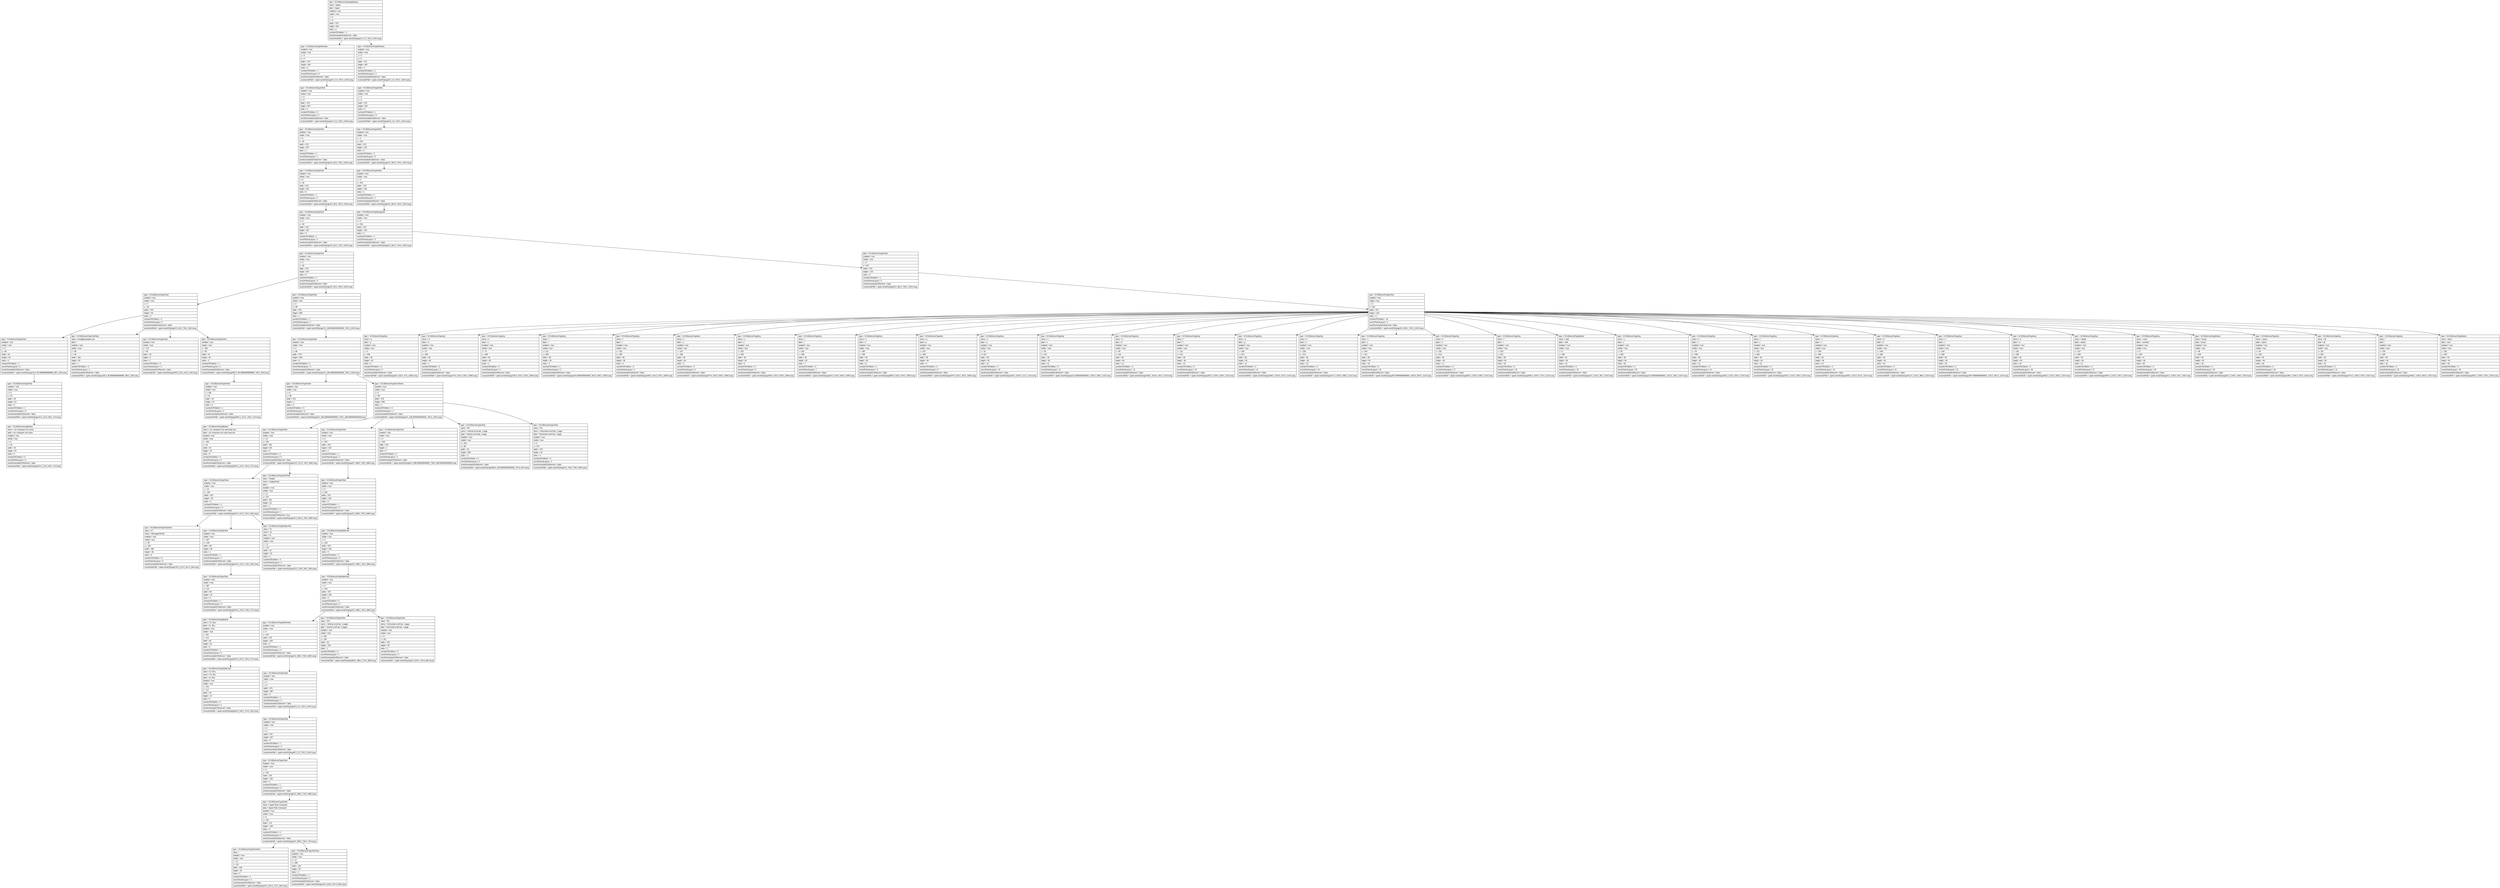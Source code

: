 digraph Layout {

	node [shape=record fontname=Arial];

	0	[label="{type = XCUIElementTypeApplication\l|name = Spark\l|label = Spark\l|enabled = true\l|visible = true\l|x = 0\l|y = 0\l|width = 375\l|height = 667\l|index = 0\l|numberOfChildren = 3\l|eventGeneratedOnElement = false \l|screenshotPath = spark-send/S2/pngs/0.0_0.0_750.0_1334.0.png\l}"]
	1	[label="{type = XCUIElementTypeWindow\l|enabled = true\l|visible = true\l|x = 0\l|y = 0\l|width = 375\l|height = 667\l|index = 0\l|numberOfChildren = 1\l|numInParentLayout = 0\l|eventGeneratedOnElement = false \l|screenshotPath = spark-send/S2/pngs/0.0_0.0_750.0_1334.0.png\l}"]
	2	[label="{type = XCUIElementTypeWindow\l|enabled = true\l|visible = true\l|x = 0\l|y = 0\l|width = 375\l|height = 667\l|index = 2\l|numberOfChildren = 1\l|numInParentLayout = 2\l|eventGeneratedOnElement = false \l|screenshotPath = spark-send/S2/pngs/0.0_0.0_750.0_1334.0.png\l}"]
	3	[label="{type = XCUIElementTypeOther\l|enabled = true\l|visible = true\l|x = 0\l|y = 0\l|width = 375\l|height = 667\l|index = 0\l|numberOfChildren = 2\l|numInParentLayout = 0\l|eventGeneratedOnElement = false \l|screenshotPath = spark-send/S2/pngs/0.0_0.0_750.0_1334.0.png\l}"]
	4	[label="{type = XCUIElementTypeOther\l|enabled = true\l|visible = true\l|x = 0\l|y = 0\l|width = 375\l|height = 667\l|index = 0\l|numberOfChildren = 1\l|numInParentLayout = 0\l|eventGeneratedOnElement = false \l|screenshotPath = spark-send/S2/pngs/0.0_0.0_750.0_1334.0.png\l}"]
	5	[label="{type = XCUIElementTypeOther\l|enabled = true\l|visible = true\l|x = 0\l|y = 40\l|width = 375\l|height = 627\l|index = 1\l|numberOfChildren = 1\l|numInParentLayout = 1\l|eventGeneratedOnElement = false \l|screenshotPath = spark-send/S2/pngs/0.0_80.0_750.0_1334.0.png\l}"]
	6	[label="{type = XCUIElementTypeOther\l|enabled = true\l|visible = true\l|x = 0\l|y = 451\l|width = 375\l|height = 216\l|index = 0\l|numberOfChildren = 2\l|numInParentLayout = 0\l|eventGeneratedOnElement = false \l|screenshotPath = spark-send/S2/pngs/0.0_902.0_750.0_1334.0.png\l}"]
	7	[label="{type = XCUIElementTypeOther\l|enabled = true\l|visible = true\l|x = 0\l|y = 40\l|width = 375\l|height = 627\l|index = 0\l|numberOfChildren = 1\l|numInParentLayout = 0\l|eventGeneratedOnElement = false \l|screenshotPath = spark-send/S2/pngs/0.0_80.0_750.0_1334.0.png\l}"]
	8	[label="{type = XCUIElementTypeOther\l|enabled = true\l|visible = true\l|x = 0\l|y = 451\l|width = 375\l|height = 216\l|index = 1\l|numberOfChildren = 1\l|numInParentLayout = 1\l|eventGeneratedOnElement = false \l|screenshotPath = spark-send/S2/pngs/0.0_902.0_750.0_1334.0.png\l}"]
	9	[label="{type = XCUIElementTypeOther\l|enabled = true\l|visible = true\l|x = 0\l|y = 40\l|width = 375\l|height = 627\l|index = 0\l|numberOfChildren = 1\l|numInParentLayout = 0\l|eventGeneratedOnElement = false \l|screenshotPath = spark-send/S2/pngs/0.0_80.0_750.0_1334.0.png\l}"]
	10	[label="{type = XCUIElementTypeKeyboard\l|enabled = true\l|visible = true\l|x = 0\l|y = 451\l|width = 375\l|height = 216\l|index = 0\l|numberOfChildren = 1\l|numInParentLayout = 0\l|eventGeneratedOnElement = false \l|screenshotPath = spark-send/S2/pngs/0.0_902.0_750.0_1334.0.png\l}"]
	11	[label="{type = XCUIElementTypeOther\l|enabled = true\l|visible = true\l|x = 0\l|y = 40\l|width = 375\l|height = 627\l|index = 0\l|numberOfChildren = 2\l|numInParentLayout = 0\l|eventGeneratedOnElement = false \l|screenshotPath = spark-send/S2/pngs/0.0_80.0_750.0_1334.0.png\l}"]
	12	[label="{type = XCUIElementTypeOther\l|enabled = true\l|visible = true\l|x = 0\l|y = 451\l|width = 375\l|height = 216\l|index = 0\l|numberOfChildren = 1\l|numInParentLayout = 0\l|eventGeneratedOnElement = false \l|screenshotPath = spark-send/S2/pngs/0.0_902.0_750.0_1334.0.png\l}"]
	13	[label="{type = XCUIElementTypeOther\l|enabled = true\l|visible = true\l|x = 0\l|y = 40\l|width = 375\l|height = 58\l|index = 0\l|numberOfChildren = 4\l|numInParentLayout = 0\l|eventGeneratedOnElement = false \l|screenshotPath = spark-send/S2/pngs/0.0_80.0_750.0_196.0.png\l}"]
	14	[label="{type = XCUIElementTypeOther\l|enabled = true\l|visible = true\l|x = 0\l|y = 98\l|width = 375\l|height = 569\l|index = 1\l|numberOfChildren = 1\l|numInParentLayout = 1\l|eventGeneratedOnElement = false \l|screenshotPath = spark-send/S2/pngs/0.0_196.00000000000003_750.0_1334.0.png\l}"]
	15	[label="{type = XCUIElementTypeOther\l|enabled = true\l|visible = true\l|x = 0\l|y = 451\l|width = 375\l|height = 216\l|index = 0\l|numberOfChildren = 34\l|numInParentLayout = 0\l|eventGeneratedOnElement = false \l|screenshotPath = spark-send/S2/pngs/0.0_902.0_750.0_1334.0.png\l}"]
	16	[label="{type = XCUIElementTypeOther\l|enabled = true\l|visible = true\l|x = 5\l|y = 48\l|width = 44\l|height = 50\l|index = 0\l|numberOfChildren = 1\l|numInParentLayout = 0\l|eventGeneratedOnElement = false \l|screenshotPath = spark-send/S2/pngs/10.0_95.99999999999999_98.0_196.0.png\l}"]
	17	[label="{type = XCUIElementTypeTextField\l|value = email@example.com\l|label = \l|enabled = true\l|visible = true\l|x = 96\l|y = 48\l|width = 184\l|height = 50\l|index = 1\l|numberOfChildren = 0\l|numInParentLayout = 1\l|eventGeneratedOnElement = false \l|screenshotPath = spark-send/S2/pngs/192.0_95.99999999999999_560.0_196.0.png\l}"]
	18	[label="{type = XCUIElementTypeOther\l|enabled = true\l|visible = true\l|x = 170\l|y = 46\l|width = 35\l|height = 6\l|index = 2\l|numberOfChildren = 0\l|numInParentLayout = 2\l|eventGeneratedOnElement = false \l|screenshotPath = spark-send/S2/pngs/340.0_92.0_410.0_104.0.png\l}"]
	19	[label="{type = XCUIElementTypeOther\l|enabled = true\l|visible = true\l|x = 326\l|y = 48\l|width = 44\l|height = 50\l|index = 3\l|numberOfChildren = 1\l|numInParentLayout = 3\l|eventGeneratedOnElement = false \l|screenshotPath = spark-send/S2/pngs/652.0_95.99999999999999_740.0_196.0.png\l}"]
	20	[label="{type = XCUIElementTypeOther\l|enabled = true\l|visible = true\l|x = 0\l|y = 98\l|width = 375\l|height = 569\l|index = 0\l|numberOfChildren = 3\l|numInParentLayout = 0\l|eventGeneratedOnElement = false \l|screenshotPath = spark-send/S2/pngs/0.0_196.00000000000003_750.0_1334.0.png\l}"]
	21	[label="{type = XCUIElementTypeKey\l|name = q\l|label = q\l|enabled = true\l|visible = true\l|x = 0\l|y = 458\l|width = 38\l|height = 46\l|index = 0\l|numberOfChildren = 0\l|numInParentLayout = 0\l|eventGeneratedOnElement = false \l|screenshotPath = spark-send/S2/pngs/0.0_916.0_76.0_1008.0.png\l}"]
	22	[label="{type = XCUIElementTypeKey\l|name = w\l|label = w\l|enabled = true\l|visible = true\l|x = 37\l|y = 458\l|width = 38\l|height = 46\l|index = 1\l|numberOfChildren = 0\l|numInParentLayout = 1\l|eventGeneratedOnElement = false \l|screenshotPath = spark-send/S2/pngs/74.0_916.0_150.0_1008.0.png\l}"]
	23	[label="{type = XCUIElementTypeKey\l|name = e\l|label = e\l|enabled = true\l|visible = true\l|x = 75\l|y = 458\l|width = 38\l|height = 46\l|index = 2\l|numberOfChildren = 0\l|numInParentLayout = 2\l|eventGeneratedOnElement = false \l|screenshotPath = spark-send/S2/pngs/150.0_916.0_226.0_1008.0.png\l}"]
	24	[label="{type = XCUIElementTypeKey\l|name = r\l|label = r\l|enabled = true\l|visible = true\l|x = 112\l|y = 458\l|width = 38\l|height = 46\l|index = 3\l|numberOfChildren = 0\l|numInParentLayout = 3\l|eventGeneratedOnElement = false \l|screenshotPath = spark-send/S2/pngs/224.00000000000003_916.0_300.0_1008.0.png\l}"]
	25	[label="{type = XCUIElementTypeKey\l|name = t\l|label = t\l|enabled = true\l|visible = true\l|x = 150\l|y = 458\l|width = 38\l|height = 46\l|index = 4\l|numberOfChildren = 0\l|numInParentLayout = 4\l|eventGeneratedOnElement = false \l|screenshotPath = spark-send/S2/pngs/300.0_916.0_376.0_1008.0.png\l}"]
	26	[label="{type = XCUIElementTypeKey\l|name = y\l|label = y\l|enabled = true\l|visible = true\l|x = 187\l|y = 458\l|width = 38\l|height = 46\l|index = 5\l|numberOfChildren = 0\l|numInParentLayout = 5\l|eventGeneratedOnElement = false \l|screenshotPath = spark-send/S2/pngs/374.0_916.0_450.0_1008.0.png\l}"]
	27	[label="{type = XCUIElementTypeKey\l|name = u\l|label = u\l|enabled = true\l|visible = true\l|x = 225\l|y = 458\l|width = 38\l|height = 46\l|index = 6\l|numberOfChildren = 0\l|numInParentLayout = 6\l|eventGeneratedOnElement = false \l|screenshotPath = spark-send/S2/pngs/450.0_916.0_526.0_1008.0.png\l}"]
	28	[label="{type = XCUIElementTypeKey\l|name = i\l|label = i\l|enabled = true\l|visible = true\l|x = 262\l|y = 458\l|width = 38\l|height = 46\l|index = 7\l|numberOfChildren = 0\l|numInParentLayout = 7\l|eventGeneratedOnElement = false \l|screenshotPath = spark-send/S2/pngs/524.0_916.0_600.0_1008.0.png\l}"]
	29	[label="{type = XCUIElementTypeKey\l|name = o\l|label = o\l|enabled = true\l|visible = true\l|x = 300\l|y = 458\l|width = 38\l|height = 46\l|index = 8\l|numberOfChildren = 0\l|numInParentLayout = 8\l|eventGeneratedOnElement = false \l|screenshotPath = spark-send/S2/pngs/600.0_916.0_676.0_1008.0.png\l}"]
	30	[label="{type = XCUIElementTypeKey\l|name = p\l|label = p\l|enabled = true\l|visible = true\l|x = 337\l|y = 458\l|width = 38\l|height = 46\l|index = 9\l|numberOfChildren = 0\l|numInParentLayout = 9\l|eventGeneratedOnElement = false \l|screenshotPath = spark-send/S2/pngs/674.0_916.0_750.0_1008.0.png\l}"]
	31	[label="{type = XCUIElementTypeKey\l|name = a\l|label = a\l|enabled = true\l|visible = true\l|x = 18\l|y = 512\l|width = 38\l|height = 46\l|index = 10\l|numberOfChildren = 0\l|numInParentLayout = 10\l|eventGeneratedOnElement = false \l|screenshotPath = spark-send/S2/pngs/36.0_1024.0_112.0_1116.0.png\l}"]
	32	[label="{type = XCUIElementTypeKey\l|name = s\l|label = s\l|enabled = true\l|visible = true\l|x = 56\l|y = 512\l|width = 38\l|height = 46\l|index = 11\l|numberOfChildren = 0\l|numInParentLayout = 11\l|eventGeneratedOnElement = false \l|screenshotPath = spark-send/S2/pngs/112.00000000000001_1024.0_188.0_1116.0.png\l}"]
	33	[label="{type = XCUIElementTypeKey\l|name = d\l|label = d\l|enabled = true\l|visible = true\l|x = 93\l|y = 512\l|width = 38\l|height = 46\l|index = 12\l|numberOfChildren = 0\l|numInParentLayout = 12\l|eventGeneratedOnElement = false \l|screenshotPath = spark-send/S2/pngs/186.0_1024.0_262.0_1116.0.png\l}"]
	34	[label="{type = XCUIElementTypeKey\l|name = f\l|label = f\l|enabled = true\l|visible = true\l|x = 131\l|y = 512\l|width = 38\l|height = 46\l|index = 13\l|numberOfChildren = 0\l|numInParentLayout = 13\l|eventGeneratedOnElement = false \l|screenshotPath = spark-send/S2/pngs/262.0_1024.0_338.0_1116.0.png\l}"]
	35	[label="{type = XCUIElementTypeKey\l|name = g\l|label = g\l|enabled = true\l|visible = true\l|x = 169\l|y = 512\l|width = 38\l|height = 46\l|index = 14\l|numberOfChildren = 0\l|numInParentLayout = 14\l|eventGeneratedOnElement = false \l|screenshotPath = spark-send/S2/pngs/338.0_1024.0_414.0_1116.0.png\l}"]
	36	[label="{type = XCUIElementTypeKey\l|name = h\l|label = h\l|enabled = true\l|visible = true\l|x = 206\l|y = 512\l|width = 38\l|height = 46\l|index = 15\l|numberOfChildren = 0\l|numInParentLayout = 15\l|eventGeneratedOnElement = false \l|screenshotPath = spark-send/S2/pngs/412.0_1024.0_488.0_1116.0.png\l}"]
	37	[label="{type = XCUIElementTypeKey\l|name = j\l|label = j\l|enabled = true\l|visible = true\l|x = 244\l|y = 512\l|width = 38\l|height = 46\l|index = 16\l|numberOfChildren = 0\l|numInParentLayout = 16\l|eventGeneratedOnElement = false \l|screenshotPath = spark-send/S2/pngs/487.99999999999994_1024.0_564.0_1116.0.png\l}"]
	38	[label="{type = XCUIElementTypeKey\l|name = k\l|label = k\l|enabled = true\l|visible = true\l|x = 281\l|y = 512\l|width = 38\l|height = 46\l|index = 17\l|numberOfChildren = 0\l|numInParentLayout = 17\l|eventGeneratedOnElement = false \l|screenshotPath = spark-send/S2/pngs/562.0_1024.0_638.0_1116.0.png\l}"]
	39	[label="{type = XCUIElementTypeKey\l|name = l\l|label = l\l|enabled = true\l|visible = true\l|x = 319\l|y = 512\l|width = 38\l|height = 46\l|index = 18\l|numberOfChildren = 0\l|numInParentLayout = 18\l|eventGeneratedOnElement = false \l|screenshotPath = spark-send/S2/pngs/638.0_1024.0_714.0_1116.0.png\l}"]
	40	[label="{type = XCUIElementTypeButton\l|name = shift\l|label = shift\l|enabled = true\l|visible = true\l|x = 0\l|y = 566\l|width = 48\l|height = 46\l|index = 19\l|numberOfChildren = 0\l|numInParentLayout = 19\l|eventGeneratedOnElement = false \l|screenshotPath = spark-send/S2/pngs/0.0_1132.0_96.0_1224.0.png\l}"]
	41	[label="{type = XCUIElementTypeKey\l|name = z\l|label = z\l|enabled = true\l|visible = true\l|x = 56\l|y = 566\l|width = 38\l|height = 46\l|index = 20\l|numberOfChildren = 0\l|numInParentLayout = 20\l|eventGeneratedOnElement = false \l|screenshotPath = spark-send/S2/pngs/112.00000000000001_1132.0_188.0_1224.0.png\l}"]
	42	[label="{type = XCUIElementTypeKey\l|name = x\l|label = x\l|enabled = true\l|visible = true\l|x = 93\l|y = 566\l|width = 38\l|height = 46\l|index = 21\l|numberOfChildren = 0\l|numInParentLayout = 21\l|eventGeneratedOnElement = false \l|screenshotPath = spark-send/S2/pngs/186.0_1132.0_262.0_1224.0.png\l}"]
	43	[label="{type = XCUIElementTypeKey\l|name = c\l|label = c\l|enabled = true\l|visible = true\l|x = 131\l|y = 566\l|width = 38\l|height = 46\l|index = 22\l|numberOfChildren = 0\l|numInParentLayout = 22\l|eventGeneratedOnElement = false \l|screenshotPath = spark-send/S2/pngs/262.0_1132.0_338.0_1224.0.png\l}"]
	44	[label="{type = XCUIElementTypeKey\l|name = v\l|label = v\l|enabled = true\l|visible = true\l|x = 169\l|y = 566\l|width = 38\l|height = 46\l|index = 23\l|numberOfChildren = 0\l|numInParentLayout = 23\l|eventGeneratedOnElement = false \l|screenshotPath = spark-send/S2/pngs/338.0_1132.0_414.0_1224.0.png\l}"]
	45	[label="{type = XCUIElementTypeKey\l|name = b\l|label = b\l|enabled = true\l|visible = true\l|x = 206\l|y = 566\l|width = 38\l|height = 46\l|index = 24\l|numberOfChildren = 0\l|numInParentLayout = 24\l|eventGeneratedOnElement = false \l|screenshotPath = spark-send/S2/pngs/412.0_1132.0_488.0_1224.0.png\l}"]
	46	[label="{type = XCUIElementTypeKey\l|name = n\l|label = n\l|enabled = true\l|visible = true\l|x = 244\l|y = 566\l|width = 38\l|height = 46\l|index = 25\l|numberOfChildren = 0\l|numInParentLayout = 25\l|eventGeneratedOnElement = false \l|screenshotPath = spark-send/S2/pngs/487.99999999999994_1132.0_564.0_1224.0.png\l}"]
	47	[label="{type = XCUIElementTypeKey\l|name = m\l|label = m\l|enabled = true\l|visible = true\l|x = 281\l|y = 566\l|width = 38\l|height = 46\l|index = 26\l|numberOfChildren = 0\l|numInParentLayout = 26\l|eventGeneratedOnElement = false \l|screenshotPath = spark-send/S2/pngs/562.0_1132.0_638.0_1224.0.png\l}"]
	48	[label="{type = XCUIElementTypeKey\l|name = delete\l|label = delete\l|enabled = true\l|visible = true\l|x = 327\l|y = 566\l|width = 48\l|height = 46\l|index = 27\l|numberOfChildren = 0\l|numInParentLayout = 27\l|eventGeneratedOnElement = false \l|screenshotPath = spark-send/S2/pngs/654.0_1132.0_750.0_1224.0.png\l}"]
	49	[label="{type = XCUIElementTypeKey\l|name = more\l|label = numbers\l|enabled = true\l|visible = true\l|x = 0\l|y = 620\l|width = 47\l|height = 46\l|index = 28\l|numberOfChildren = 0\l|numInParentLayout = 28\l|eventGeneratedOnElement = false \l|screenshotPath = spark-send/S2/pngs/0.0_1240.0_94.0_1332.0.png\l}"]
	50	[label="{type = XCUIElementTypeButton\l|name = Emoji\l|label = Emoji\l|enabled = true\l|visible = true\l|x = 46\l|y = 620\l|width = 48\l|height = 46\l|index = 29\l|numberOfChildren = 0\l|numInParentLayout = 29\l|eventGeneratedOnElement = false \l|screenshotPath = spark-send/S2/pngs/92.0_1240.0_188.0_1332.0.png\l}"]
	51	[label="{type = XCUIElementTypeKey\l|name = space\l|label = space\l|enabled = true\l|visible = true\l|x = 93\l|y = 620\l|width = 95\l|height = 46\l|index = 30\l|numberOfChildren = 0\l|numInParentLayout = 30\l|eventGeneratedOnElement = false \l|screenshotPath = spark-send/S2/pngs/186.0_1240.0_376.0_1332.0.png\l}"]
	52	[label="{type = XCUIElementTypeKey\l|name = @\l|label = @\l|enabled = true\l|visible = true\l|x = 187\l|y = 620\l|width = 48\l|height = 46\l|index = 31\l|numberOfChildren = 0\l|numInParentLayout = 31\l|eventGeneratedOnElement = false \l|screenshotPath = spark-send/S2/pngs/374.0_1240.0_470.0_1332.0.png\l}"]
	53	[label="{type = XCUIElementTypeKey\l|name = .\l|label = .\l|enabled = true\l|visible = true\l|x = 234\l|y = 620\l|width = 48\l|height = 46\l|index = 32\l|numberOfChildren = 0\l|numInParentLayout = 32\l|eventGeneratedOnElement = false \l|screenshotPath = spark-send/S2/pngs/468.0_1240.0_564.0_1332.0.png\l}"]
	54	[label="{type = XCUIElementTypeButton\l|name = Next:\l|label = next\l|enabled = true\l|visible = true\l|x = 281\l|y = 620\l|width = 94\l|height = 46\l|index = 33\l|numberOfChildren = 0\l|numInParentLayout = 33\l|eventGeneratedOnElement = false \l|screenshotPath = spark-send/S2/pngs/562.0_1240.0_750.0_1332.0.png\l}"]
	55	[label="{type = XCUIElementTypeOther\l|enabled = true\l|visible = true\l|x = 5\l|y = 61\l|width = 44\l|height = 24\l|index = 0\l|numberOfChildren = 1\l|numInParentLayout = 0\l|eventGeneratedOnElement = false \l|screenshotPath = spark-send/S2/pngs/10.0_122.0_98.0_170.0.png\l}"]
	56	[label="{type = XCUIElementTypeOther\l|enabled = true\l|visible = true\l|x = 326\l|y = 61\l|width = 44\l|height = 24\l|index = 0\l|numberOfChildren = 1\l|numInParentLayout = 0\l|eventGeneratedOnElement = false \l|screenshotPath = spark-send/S2/pngs/652.0_122.0_740.0_170.0.png\l}"]
	57	[label="{type = XCUIElementTypeOther\l|enabled = true\l|visible = true\l|x = 0\l|y = 98\l|width = 375\l|height = 1\l|index = 0\l|numberOfChildren = 0\l|numInParentLayout = 0\l|eventGeneratedOnElement = false \l|screenshotPath = spark-send/S2/pngs/0.0_196.00000000000003_750.0_198.00000000000003.png\l}"]
	58	[label="{type = XCUIElementTypeScrollView\l|enabled = true\l|visible = true\l|x = 0\l|y = 98\l|width = 375\l|height = 569\l|index = 1\l|numberOfChildren = 5\l|numInParentLayout = 1\l|eventGeneratedOnElement = false \l|screenshotPath = spark-send/S2/pngs/0.0_196.00000000000003_750.0_1334.0.png\l}"]
	59	[label="{type = XCUIElementTypeButton\l|name = sm composer icon close\l|label = sm composer icon close\l|enabled = true\l|visible = true\l|x = 5\l|y = 61\l|width = 44\l|height = 24\l|index = 0\l|numberOfChildren = 0\l|numInParentLayout = 0\l|eventGeneratedOnElement = false \l|screenshotPath = spark-send/S2/pngs/10.0_122.0_98.0_170.0.png\l}"]
	60	[label="{type = XCUIElementTypeButton\l|name = sm composer icon send stop sha\l|label = sm composer icon send stop sha\l|enabled = true\l|visible = true\l|x = 326\l|y = 61\l|width = 44\l|height = 24\l|index = 0\l|numberOfChildren = 0\l|numInParentLayout = 0\l|eventGeneratedOnElement = false \l|screenshotPath = spark-send/S2/pngs/652.0_122.0_740.0_170.0.png\l}"]
	61	[label="{type = XCUIElementTypeOther\l|enabled = true\l|visible = true\l|x = 12\l|y = 106\l|width = 351\l|height = 88\l|index = 0\l|numberOfChildren = 2\l|numInParentLayout = 0\l|eventGeneratedOnElement = false \l|screenshotPath = spark-send/S2/pngs/24.0_212.0_726.0_388.0.png\l}"]
	62	[label="{type = XCUIElementTypeOther\l|enabled = true\l|visible = true\l|x = 0\l|y = 194\l|width = 375\l|height = 150\l|index = 1\l|numberOfChildren = 1\l|numInParentLayout = 1\l|eventGeneratedOnElement = false \l|screenshotPath = spark-send/S2/pngs/0.0_388.0_750.0_688.0.png\l}"]
	63	[label="{type = XCUIElementTypeOther\l|enabled = true\l|visible = true\l|x = 0\l|y = 344\l|width = 375\l|height = 1\l|index = 2\l|numberOfChildren = 0\l|numInParentLayout = 2\l|eventGeneratedOnElement = false \l|screenshotPath = spark-send/S2/pngs/0.0_688.0000000000001_750.0_690.0000000000001.png\l}"]
	64	[label="{type = XCUIElementTypeOther\l|value = 0%\l|name = Vertical scroll bar, 1 page\l|label = Vertical scroll bar, 1 page\l|enabled = true\l|visible = true\l|x = 342\l|y = 98\l|width = 30\l|height = 309\l|index = 3\l|numberOfChildren = 0\l|numInParentLayout = 3\l|eventGeneratedOnElement = false \l|screenshotPath = spark-send/S2/pngs/684.0_196.00000000000003_744.0_814.0.png\l}"]
	65	[label="{type = XCUIElementTypeOther\l|value = 0%\l|name = Horizontal scroll bar, 1 page\l|label = Horizontal scroll bar, 1 page\l|enabled = true\l|visible = true\l|x = 0\l|y = 374\l|width = 375\l|height = 30\l|index = 4\l|numberOfChildren = 0\l|numInParentLayout = 4\l|eventGeneratedOnElement = false \l|screenshotPath = spark-send/S2/pngs/0.0_748.0_750.0_808.0.png\l}"]
	66	[label="{type = XCUIElementTypeOther\l|enabled = true\l|visible = true\l|x = 12\l|y = 106\l|width = 351\l|height = 36\l|index = 0\l|numberOfChildren = 3\l|numInParentLayout = 0\l|eventGeneratedOnElement = false \l|screenshotPath = spark-send/S2/pngs/24.0_212.0_726.0_284.0.png\l}"]
	67	[label="{type = XCUIElementTypeTextField\l|value = Subject\l|name = SubjectField\l|label = \l|enabled = true\l|visible = true\l|x = 12\l|y = 142\l|width = 351\l|height = 52\l|index = 1\l|numberOfChildren = 0\l|numInParentLayout = 1\l|eventGeneratedOnElement = true \l|screenshotPath = spark-send/S2/pngs/24.0_284.0_726.0_388.0.png\l}"]
	68	[label="{type = XCUIElementTypeOther\l|enabled = true\l|visible = true\l|x = 0\l|y = 194\l|width = 375\l|height = 150\l|index = 0\l|numberOfChildren = 1\l|numInParentLayout = 0\l|eventGeneratedOnElement = false \l|screenshotPath = spark-send/S2/pngs/0.0_388.0_750.0_688.0.png\l}"]
	69	[label="{type = XCUIElementTypeTextView\l|value = ￼\l|name = MessageToField\l|enabled = true\l|visible = true\l|x = 39\l|y = 106\l|width = 268\l|height = 36\l|index = 0\l|numberOfChildren = 0\l|numInParentLayout = 0\l|eventGeneratedOnElement = false \l|screenshotPath = spark-send/S2/pngs/78.0_212.0_614.0_284.0.png\l}"]
	70	[label="{type = XCUIElementTypeOther\l|enabled = true\l|visible = true\l|x = 307\l|y = 106\l|width = 56\l|height = 36\l|index = 1\l|numberOfChildren = 1\l|numInParentLayout = 1\l|eventGeneratedOnElement = false \l|screenshotPath = spark-send/S2/pngs/614.0_212.0_726.0_284.0.png\l}"]
	71	[label="{type = XCUIElementTypeStaticText\l|value = To:\l|name = To:\l|label = To:\l|enabled = true\l|visible = true\l|x = 12\l|y = 114\l|width = 22\l|height = 20\l|index = 2\l|numberOfChildren = 0\l|numInParentLayout = 2\l|eventGeneratedOnElement = false \l|screenshotPath = spark-send/S2/pngs/24.0_228.0_68.0_268.0.png\l}"]
	72	[label="{type = XCUIElementTypeWebView\l|enabled = true\l|visible = true\l|x = 0\l|y = 194\l|width = 375\l|height = 150\l|index = 0\l|numberOfChildren = 1\l|numInParentLayout = 0\l|eventGeneratedOnElement = false \l|screenshotPath = spark-send/S2/pngs/0.0_388.0_750.0_688.0.png\l}"]
	73	[label="{type = XCUIElementTypeOther\l|enabled = true\l|visible = true\l|x = 307\l|y = 112\l|width = 56\l|height = 24\l|index = 0\l|numberOfChildren = 1\l|numInParentLayout = 0\l|eventGeneratedOnElement = false \l|screenshotPath = spark-send/S2/pngs/614.0_224.0_726.0_272.0.png\l}"]
	74	[label="{type = XCUIElementTypeWebView\l|enabled = true\l|visible = true\l|x = 0\l|y = 194\l|width = 375\l|height = 150\l|index = 0\l|numberOfChildren = 3\l|numInParentLayout = 0\l|eventGeneratedOnElement = false \l|screenshotPath = spark-send/S2/pngs/0.0_388.0_750.0_688.0.png\l}"]
	75	[label="{type = XCUIElementTypeButton\l|name = Cc: Bcc:\l|label = Cc: Bcc:\l|enabled = true\l|visible = true\l|x = 307\l|y = 112\l|width = 56\l|height = 24\l|index = 0\l|numberOfChildren = 1\l|numInParentLayout = 0\l|eventGeneratedOnElement = false \l|screenshotPath = spark-send/S2/pngs/614.0_224.0_726.0_272.0.png\l}"]
	76	[label="{type = XCUIElementTypeWebView\l|enabled = true\l|visible = true\l|x = 0\l|y = 194\l|width = 375\l|height = 150\l|index = 0\l|numberOfChildren = 1\l|numInParentLayout = 0\l|eventGeneratedOnElement = false \l|screenshotPath = spark-send/S2/pngs/0.0_388.0_750.0_688.0.png\l}"]
	77	[label="{type = XCUIElementTypeOther\l|value = 0%\l|name = Vertical scroll bar, 2 pages\l|label = Vertical scroll bar, 2 pages\l|enabled = true\l|visible = true\l|x = 342\l|y = 194\l|width = 30\l|height = 150\l|index = 1\l|numberOfChildren = 0\l|numInParentLayout = 1\l|eventGeneratedOnElement = false \l|screenshotPath = spark-send/S2/pngs/684.0_388.0_744.0_688.0.png\l}"]
	78	[label="{type = XCUIElementTypeOther\l|value = 0%\l|name = Horizontal scroll bar, 1 page\l|label = Horizontal scroll bar, 1 page\l|enabled = true\l|visible = true\l|x = 0\l|y = 311\l|width = 375\l|height = 30\l|index = 2\l|numberOfChildren = 0\l|numInParentLayout = 2\l|eventGeneratedOnElement = false \l|screenshotPath = spark-send/S2/pngs/0.0_622.0_750.0_682.0.png\l}"]
	79	[label="{type = XCUIElementTypeStaticText\l|value = Cc: Bcc:\l|name = Cc: Bcc:\l|label = Cc: Bcc:\l|enabled = true\l|visible = true\l|x = 313\l|y = 117\l|width = 44\l|height = 14\l|index = 0\l|numberOfChildren = 0\l|numInParentLayout = 0\l|eventGeneratedOnElement = false \l|screenshotPath = spark-send/S2/pngs/626.0_234.0_714.0_262.0.png\l}"]
	80	[label="{type = XCUIElementTypeOther\l|enabled = true\l|visible = true\l|x = 0\l|y = 0\l|width = 375\l|height = 667\l|index = 0\l|numberOfChildren = 1\l|numInParentLayout = 0\l|eventGeneratedOnElement = false \l|screenshotPath = spark-send/S2/pngs/0.0_0.0_750.0_1334.0.png\l}"]
	81	[label="{type = XCUIElementTypeOther\l|enabled = true\l|visible = true\l|x = 0\l|y = 0\l|width = 375\l|height = 667\l|index = 0\l|numberOfChildren = 1\l|numInParentLayout = 0\l|eventGeneratedOnElement = false \l|screenshotPath = spark-send/S2/pngs/0.0_0.0_750.0_1334.0.png\l}"]
	82	[label="{type = XCUIElementTypeOther\l|enabled = true\l|visible = true\l|x = 0\l|y = 194\l|width = 375\l|height = 150\l|index = 0\l|numberOfChildren = 1\l|numInParentLayout = 0\l|eventGeneratedOnElement = false \l|screenshotPath = spark-send/S2/pngs/0.0_388.0_750.0_688.0.png\l}"]
	83	[label="{type = XCUIElementTypeOther\l|name = Spark Plain Composer\l|label = Spark Plain Composer\l|enabled = true\l|visible = true\l|x = 0\l|y = 194\l|width = 375\l|height = 158\l|index = 0\l|numberOfChildren = 4\l|numInParentLayout = 0\l|eventGeneratedOnElement = false \l|screenshotPath = spark-send/S2/pngs/0.0_388.0_750.0_704.0.png\l}"]
	84	[label="{type = XCUIElementTypeTextView\l|value =  \l|enabled = true\l|visible = true\l|x = 12\l|y = 212\l|width = 345\l|height = 20\l|index = 0\l|numberOfChildren = 2\l|numInParentLayout = 0\l|eventGeneratedOnElement = false \l|screenshotPath = spark-send/S2/pngs/24.0_424.0_714.0_464.0.png\l}"]
	85	[label="{type = XCUIElementTypeTextView\l|enabled = true\l|visible = true\l|x = 12\l|y = 308\l|width = 324\l|height = 20\l|index = 2\l|numberOfChildren = 1\l|numInParentLayout = 2\l|eventGeneratedOnElement = false \l|screenshotPath = spark-send/S2/pngs/24.0_616.0_672.0_656.0.png\l}"]


	0 -> 1
	0 -> 2
	1 -> 3
	2 -> 4
	3 -> 5
	4 -> 6
	5 -> 7
	6 -> 8
	7 -> 9
	8 -> 10
	9 -> 11
	10 -> 12
	11 -> 13
	11 -> 14
	12 -> 15
	13 -> 16
	13 -> 17
	13 -> 18
	13 -> 19
	14 -> 20
	15 -> 21
	15 -> 22
	15 -> 23
	15 -> 24
	15 -> 25
	15 -> 26
	15 -> 27
	15 -> 28
	15 -> 29
	15 -> 30
	15 -> 31
	15 -> 32
	15 -> 33
	15 -> 34
	15 -> 35
	15 -> 36
	15 -> 37
	15 -> 38
	15 -> 39
	15 -> 40
	15 -> 41
	15 -> 42
	15 -> 43
	15 -> 44
	15 -> 45
	15 -> 46
	15 -> 47
	15 -> 48
	15 -> 49
	15 -> 50
	15 -> 51
	15 -> 52
	15 -> 53
	15 -> 54
	16 -> 55
	19 -> 56
	20 -> 57
	20 -> 58
	55 -> 59
	56 -> 60
	58 -> 61
	58 -> 62
	58 -> 63
	58 -> 64
	58 -> 65
	61 -> 66
	61 -> 67
	62 -> 68
	66 -> 69
	66 -> 70
	66 -> 71
	68 -> 72
	70 -> 73
	72 -> 74
	73 -> 75
	74 -> 76
	74 -> 77
	74 -> 78
	75 -> 79
	76 -> 80
	80 -> 81
	81 -> 82
	82 -> 83
	83 -> 84
	83 -> 85


}